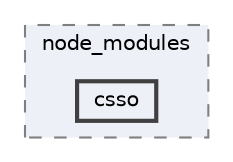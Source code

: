 digraph "pkiclassroomrescheduler/src/main/frontend/node_modules/csso"
{
 // LATEX_PDF_SIZE
  bgcolor="transparent";
  edge [fontname=Helvetica,fontsize=10,labelfontname=Helvetica,labelfontsize=10];
  node [fontname=Helvetica,fontsize=10,shape=box,height=0.2,width=0.4];
  compound=true
  subgraph clusterdir_72953eda66ccb3a2722c28e1c3e6c23b {
    graph [ bgcolor="#edf0f7", pencolor="grey50", label="node_modules", fontname=Helvetica,fontsize=10 style="filled,dashed", URL="dir_72953eda66ccb3a2722c28e1c3e6c23b.html",tooltip=""]
  dir_3889469400be13e477e6fc0cf83669db [label="csso", fillcolor="#edf0f7", color="grey25", style="filled,bold", URL="dir_3889469400be13e477e6fc0cf83669db.html",tooltip=""];
  }
}
